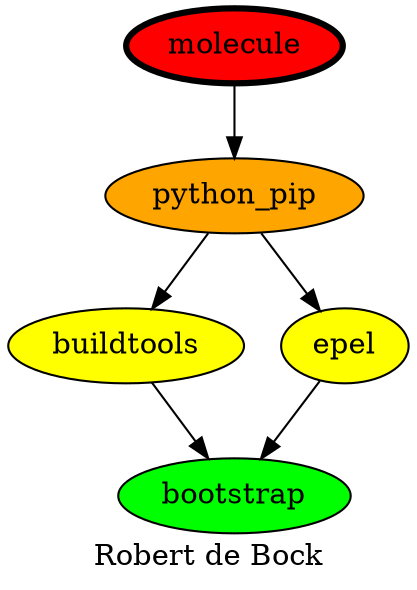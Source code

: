 digraph PhiloDilemma {
  label = "Robert de Bock" ;
  overlap=false
  {
    bootstrap [fillcolor=green style=filled]
    buildtools [fillcolor=yellow style=filled]
    epel [fillcolor=yellow style=filled]
    "python_pip" [fillcolor=orange style=filled]
    molecule [fillcolor=red style=filled penwidth=3]
  }
  {buildtools epel} -> bootstrap
  "python_pip" -> {buildtools epel}
  molecule -> "python_pip"
}
